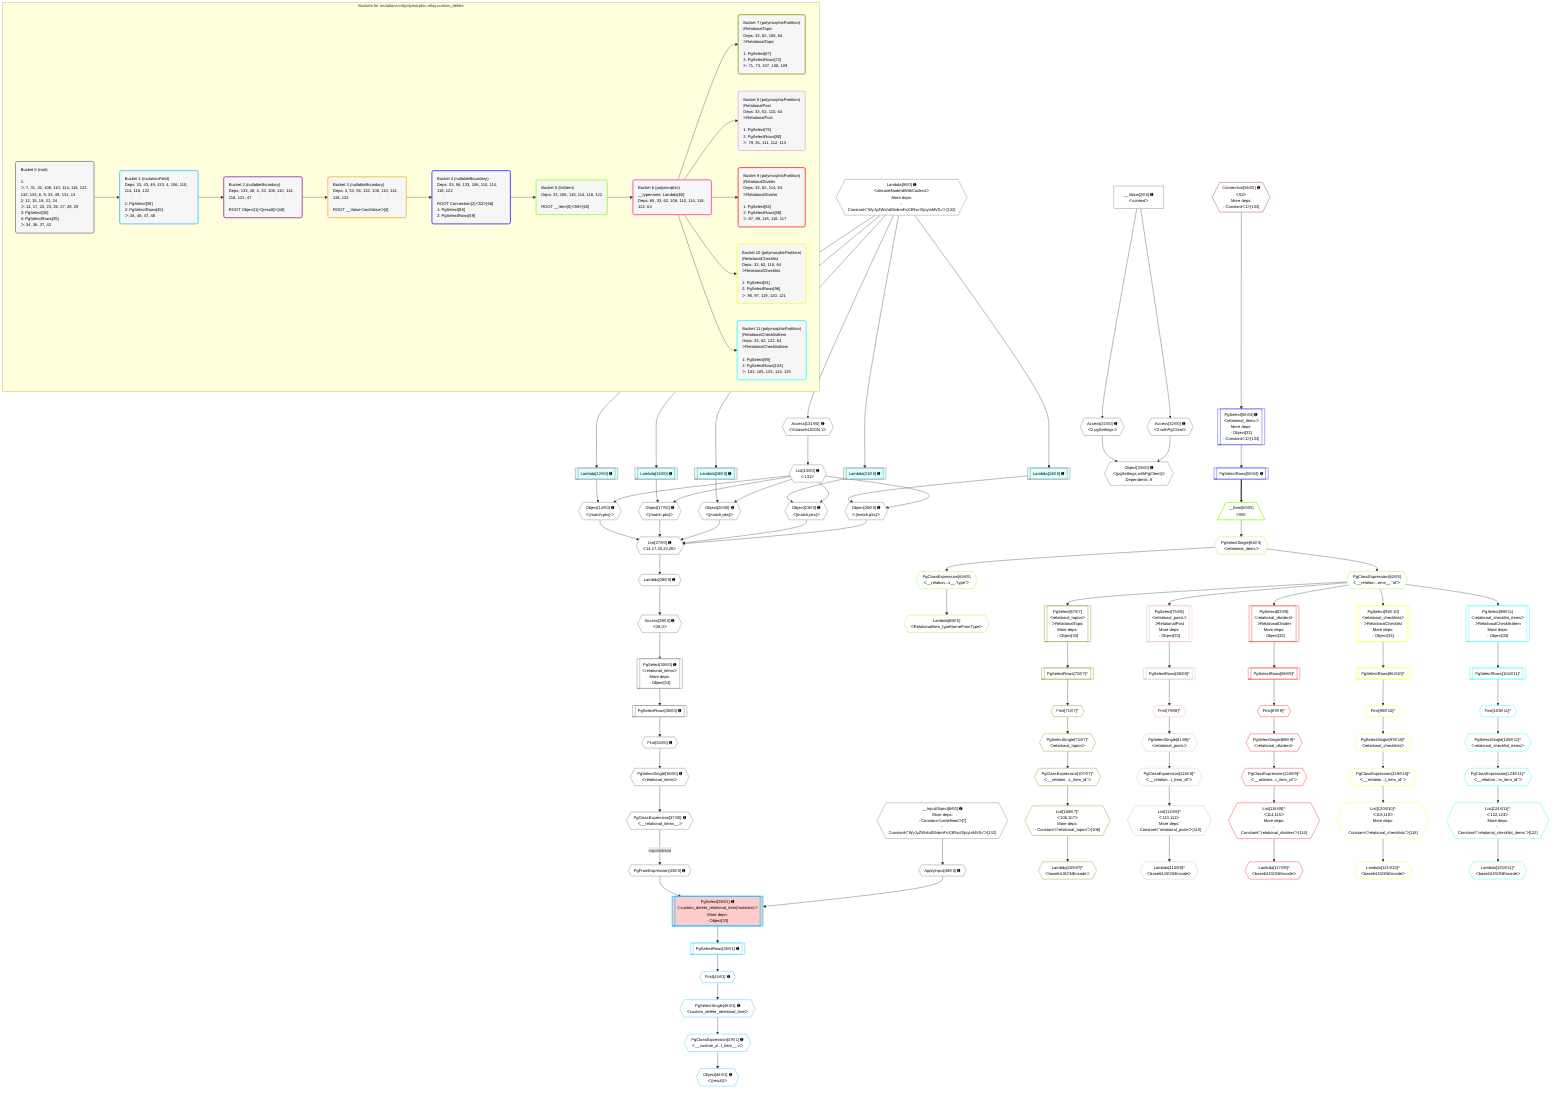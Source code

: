 %%{init: {'themeVariables': { 'fontSize': '12px'}}}%%
graph TD
    classDef path fill:#eee,stroke:#000,color:#000
    classDef plan fill:#fff,stroke-width:1px,color:#000
    classDef itemplan fill:#fff,stroke-width:2px,color:#000
    classDef unbatchedplan fill:#dff,stroke-width:1px,color:#000
    classDef sideeffectplan fill:#fcc,stroke-width:2px,color:#000
    classDef bucket fill:#f6f6f6,color:#000,stroke-width:2px,text-align:left

    subgraph "Buckets for mutations/v4/polymorphic.relay.custom_delete"
    Bucket0("Bucket 0 (root)<br /><br />1: <br />ᐳ: 7, 31, 32, 106, 110, 114, 118, 122, 132, 133, 6, 9, 33, 49, 131, 13<br />2: 12, 15, 18, 21, 24<br />ᐳ: 14, 17, 20, 23, 26, 27, 28, 29<br />3: PgSelect[30]<br />4: PgSelectRows[35]<br />ᐳ: 34, 36, 37, 43"):::bucket
    Bucket1("Bucket 1 (mutationField)<br />Deps: 33, 43, 49, 133, 4, 106, 110, 114, 118, 122<br /><br />1: PgSelect[39]<br />2: PgSelectRows[45]<br />ᐳ: 44, 46, 47, 48"):::bucket
    Bucket2("Bucket 2 (nullableBoundary)<br />Deps: 133, 48, 4, 33, 106, 110, 114, 118, 122, 47<br /><br />ROOT Object{1}ᐸ{result}ᐳ[48]"):::bucket
    Bucket3("Bucket 3 (nullableBoundary)<br />Deps: 4, 33, 56, 133, 106, 110, 114, 118, 122<br /><br />ROOT __ValueᐸrootValueᐳ[4]"):::bucket
    Bucket4("Bucket 4 (nullableBoundary)<br />Deps: 33, 56, 133, 106, 110, 114, 118, 122<br /><br />ROOT Connection{2}ᐸ52ᐳ[56]<br />1: PgSelect[58]<br />2: PgSelectRows[59]"):::bucket
    Bucket5("Bucket 5 (listItem)<br />Deps: 33, 106, 110, 114, 118, 122<br /><br />ROOT __Item{5}ᐸ59ᐳ[60]"):::bucket
    Bucket6("Bucket 6 (polymorphic)<br />__typename: Lambda[65]<br />Deps: 65, 33, 62, 106, 110, 114, 118, 122, 64"):::bucket
    Bucket7("Bucket 7 (polymorphicPartition)<br />|RelationalTopic<br />Deps: 33, 62, 106, 64<br />ᐳRelationalTopic<br /><br />1: PgSelect[67]<br />2: PgSelectRows[72]<br />ᐳ: 71, 73, 107, 108, 109"):::bucket
    Bucket8("Bucket 8 (polymorphicPartition)<br />|RelationalPost<br />Deps: 33, 62, 110, 64<br />ᐳRelationalPost<br /><br />1: PgSelect[75]<br />2: PgSelectRows[80]<br />ᐳ: 79, 81, 111, 112, 113"):::bucket
    Bucket9("Bucket 9 (polymorphicPartition)<br />|RelationalDivider<br />Deps: 33, 62, 114, 64<br />ᐳRelationalDivider<br /><br />1: PgSelect[83]<br />2: PgSelectRows[88]<br />ᐳ: 87, 89, 115, 116, 117"):::bucket
    Bucket10("Bucket 10 (polymorphicPartition)<br />|RelationalChecklist<br />Deps: 33, 62, 118, 64<br />ᐳRelationalChecklist<br /><br />1: PgSelect[91]<br />2: PgSelectRows[96]<br />ᐳ: 95, 97, 119, 120, 121"):::bucket
    Bucket11("Bucket 11 (polymorphicPartition)<br />|RelationalChecklistItem<br />Deps: 33, 62, 122, 64<br />ᐳRelationalChecklistItem<br /><br />1: PgSelect[99]<br />2: PgSelectRows[104]<br />ᐳ: 103, 105, 123, 124, 125"):::bucket
    end
    Bucket0 --> Bucket1
    Bucket1 --> Bucket2
    Bucket2 --> Bucket3
    Bucket3 --> Bucket4
    Bucket4 --> Bucket5
    Bucket5 --> Bucket6
    Bucket6 --> Bucket7 & Bucket8 & Bucket9 & Bucket10 & Bucket11

    %% plan dependencies
    List27{{"List[27∈0] ➊<br />ᐸ14,17,20,23,26ᐳ"}}:::plan
    Object14{{"Object[14∈0] ➊<br />ᐸ{match,pks}ᐳ"}}:::plan
    Object17{{"Object[17∈0] ➊<br />ᐸ{match,pks}ᐳ"}}:::plan
    Object20{{"Object[20∈0] ➊<br />ᐸ{match,pks}ᐳ"}}:::plan
    Object23{{"Object[23∈0] ➊<br />ᐸ{match,pks}ᐳ"}}:::plan
    Object26{{"Object[26∈0] ➊<br />ᐸ{match,pks}ᐳ"}}:::plan
    Object14 & Object17 & Object20 & Object23 & Object26 --> List27
    __InputObject6{{"__InputObject[6∈0] ➊<br />More deps:<br />- Constantᐸundefinedᐳ[7]<br />- Constantᐸ'WyJyZWxhdGlvbmFsX3RvcGljcyIsMV0='ᐳ[132]"}}:::plan
    Lambda12[["Lambda[12∈0] ➊"]]:::unbatchedplan
    List13{{"List[13∈0] ➊<br />ᐸ131ᐳ"}}:::plan
    Lambda12 & List13 --> Object14
    Lambda15[["Lambda[15∈0] ➊"]]:::unbatchedplan
    Lambda15 & List13 --> Object17
    Lambda18[["Lambda[18∈0] ➊"]]:::unbatchedplan
    Lambda18 & List13 --> Object20
    Lambda21[["Lambda[21∈0] ➊"]]:::unbatchedplan
    Lambda21 & List13 --> Object23
    Lambda24[["Lambda[24∈0] ➊"]]:::unbatchedplan
    Lambda24 & List13 --> Object26
    PgSelect30[["PgSelect[30∈0] ➊<br />ᐸrelational_itemsᐳ<br />More deps:<br />- Object[33]"]]:::plan
    Access29{{"Access[29∈0] ➊<br />ᐸ28.0ᐳ"}}:::plan
    Access29 --> PgSelect30
    Object33{{"Object[33∈0] ➊<br />ᐸ{pgSettings,withPgClient}ᐳ<br />Dependents: 8"}}:::plan
    Access31{{"Access[31∈0] ➊<br />ᐸ2.pgSettingsᐳ"}}:::plan
    Access32{{"Access[32∈0] ➊<br />ᐸ2.withPgClientᐳ"}}:::plan
    Access31 & Access32 --> Object33
    Lambda9{{"Lambda[9∈0] ➊<br />ᐸdecodeNodeIdWithCodecsᐳ<br />More deps:<br />- Constantᐸ'WyJyZWxhdGlvbmFsX3RvcGljcyIsMV0='ᐳ[132]"}}:::plan
    Lambda9 --> Lambda12
    Access131{{"Access[131∈0] ➊<br />ᐸ9.base64JSON.1ᐳ"}}:::plan
    Access131 --> List13
    Lambda9 --> Lambda15
    Lambda9 --> Lambda18
    Lambda9 --> Lambda21
    Lambda9 --> Lambda24
    Lambda28{{"Lambda[28∈0] ➊"}}:::plan
    List27 --> Lambda28
    Lambda28 --> Access29
    __Value2["__Value[2∈0] ➊<br />ᐸcontextᐳ"]:::plan
    __Value2 --> Access31
    __Value2 --> Access32
    First34{{"First[34∈0] ➊"}}:::plan
    PgSelectRows35[["PgSelectRows[35∈0] ➊"]]:::plan
    PgSelectRows35 --> First34
    PgSelect30 --> PgSelectRows35
    PgSelectSingle36{{"PgSelectSingle[36∈0] ➊<br />ᐸrelational_itemsᐳ"}}:::plan
    First34 --> PgSelectSingle36
    PgClassExpression37{{"PgClassExpression[37∈0] ➊<br />ᐸ__relational_items__ᐳ"}}:::plan
    PgSelectSingle36 --> PgClassExpression37
    PgFromExpression43{{"PgFromExpression[43∈0] ➊"}}:::plan
    PgClassExpression37 -->|trapInhibited| PgFromExpression43
    ApplyInput49{{"ApplyInput[49∈0] ➊"}}:::plan
    __InputObject6 --> ApplyInput49
    Lambda9 --> Access131
    PgSelect39[["PgSelect[39∈1] ➊<br />ᐸcustom_delete_relational_item(mutation)ᐳ<br />More deps:<br />- Object[33]"]]:::sideeffectplan
    PgFromExpression43 & ApplyInput49 --> PgSelect39
    First44{{"First[44∈1] ➊"}}:::plan
    PgSelectRows45[["PgSelectRows[45∈1] ➊"]]:::plan
    PgSelectRows45 --> First44
    PgSelect39 --> PgSelectRows45
    PgSelectSingle46{{"PgSelectSingle[46∈1] ➊<br />ᐸcustom_delete_relational_itemᐳ"}}:::plan
    First44 --> PgSelectSingle46
    PgClassExpression47{{"PgClassExpression[47∈1] ➊<br />ᐸ__custom_d...l_item__.vᐳ"}}:::plan
    PgSelectSingle46 --> PgClassExpression47
    Object48{{"Object[48∈1] ➊<br />ᐸ{result}ᐳ"}}:::plan
    PgClassExpression47 --> Object48
    Connection56{{"Connection[56∈2] ➊<br />ᐸ52ᐳ<br />More deps:<br />- Constantᐸ1ᐳ[133]"}}:::plan
    PgSelect58[["PgSelect[58∈4] ➊<br />ᐸrelational_itemsᐳ<br />More deps:<br />- Object[33]<br />- Constantᐸ1ᐳ[133]"]]:::plan
    Connection56 --> PgSelect58
    PgSelectRows59[["PgSelectRows[59∈4] ➊"]]:::plan
    PgSelect58 --> PgSelectRows59
    __Item60[/"__Item[60∈5]<br />ᐸ59ᐳ"\]:::itemplan
    PgSelectRows59 ==> __Item60
    PgSelectSingle61{{"PgSelectSingle[61∈5]<br />ᐸrelational_itemsᐳ"}}:::plan
    __Item60 --> PgSelectSingle61
    PgClassExpression62{{"PgClassExpression[62∈5]<br />ᐸ__relation...ems__.”id”ᐳ"}}:::plan
    PgSelectSingle61 --> PgClassExpression62
    PgClassExpression64{{"PgClassExpression[64∈5]<br />ᐸ__relation...s__.”type”ᐳ"}}:::plan
    PgSelectSingle61 --> PgClassExpression64
    Lambda65{{"Lambda[65∈5]<br />ᐸRelationalItem_typeNameFromTypeᐳ"}}:::plan
    PgClassExpression64 --> Lambda65
    PgSelect67[["PgSelect[67∈7]<br />ᐸrelational_topicsᐳ<br />ᐳRelationalTopic<br />More deps:<br />- Object[33]"]]:::plan
    PgClassExpression62 --> PgSelect67
    List108{{"List[108∈7]^<br />ᐸ106,107ᐳ<br />More deps:<br />- Constantᐸ'relational_topics'ᐳ[106]"}}:::plan
    PgClassExpression107{{"PgClassExpression[107∈7]^<br />ᐸ__relation...c_item_id”ᐳ"}}:::plan
    PgClassExpression107 --> List108
    First71{{"First[71∈7]^"}}:::plan
    PgSelectRows72[["PgSelectRows[72∈7]^"]]:::plan
    PgSelectRows72 --> First71
    PgSelect67 --> PgSelectRows72
    PgSelectSingle73{{"PgSelectSingle[73∈7]^<br />ᐸrelational_topicsᐳ"}}:::plan
    First71 --> PgSelectSingle73
    PgSelectSingle73 --> PgClassExpression107
    Lambda109{{"Lambda[109∈7]^<br />ᐸbase64JSONEncodeᐳ"}}:::plan
    List108 --> Lambda109
    PgSelect75[["PgSelect[75∈8]<br />ᐸrelational_postsᐳ<br />ᐳRelationalPost<br />More deps:<br />- Object[33]"]]:::plan
    PgClassExpression62 --> PgSelect75
    List112{{"List[112∈8]^<br />ᐸ110,111ᐳ<br />More deps:<br />- Constantᐸ'relational_posts'ᐳ[110]"}}:::plan
    PgClassExpression111{{"PgClassExpression[111∈8]^<br />ᐸ__relation...t_item_id”ᐳ"}}:::plan
    PgClassExpression111 --> List112
    First79{{"First[79∈8]^"}}:::plan
    PgSelectRows80[["PgSelectRows[80∈8]^"]]:::plan
    PgSelectRows80 --> First79
    PgSelect75 --> PgSelectRows80
    PgSelectSingle81{{"PgSelectSingle[81∈8]^<br />ᐸrelational_postsᐳ"}}:::plan
    First79 --> PgSelectSingle81
    PgSelectSingle81 --> PgClassExpression111
    Lambda113{{"Lambda[113∈8]^<br />ᐸbase64JSONEncodeᐳ"}}:::plan
    List112 --> Lambda113
    PgSelect83[["PgSelect[83∈9]<br />ᐸrelational_dividersᐳ<br />ᐳRelationalDivider<br />More deps:<br />- Object[33]"]]:::plan
    PgClassExpression62 --> PgSelect83
    List116{{"List[116∈9]^<br />ᐸ114,115ᐳ<br />More deps:<br />- Constantᐸ'relational_dividers'ᐳ[114]"}}:::plan
    PgClassExpression115{{"PgClassExpression[115∈9]^<br />ᐸ__relation...r_item_id”ᐳ"}}:::plan
    PgClassExpression115 --> List116
    First87{{"First[87∈9]^"}}:::plan
    PgSelectRows88[["PgSelectRows[88∈9]^"]]:::plan
    PgSelectRows88 --> First87
    PgSelect83 --> PgSelectRows88
    PgSelectSingle89{{"PgSelectSingle[89∈9]^<br />ᐸrelational_dividersᐳ"}}:::plan
    First87 --> PgSelectSingle89
    PgSelectSingle89 --> PgClassExpression115
    Lambda117{{"Lambda[117∈9]^<br />ᐸbase64JSONEncodeᐳ"}}:::plan
    List116 --> Lambda117
    PgSelect91[["PgSelect[91∈10]<br />ᐸrelational_checklistsᐳ<br />ᐳRelationalChecklist<br />More deps:<br />- Object[33]"]]:::plan
    PgClassExpression62 --> PgSelect91
    List120{{"List[120∈10]^<br />ᐸ118,119ᐳ<br />More deps:<br />- Constantᐸ'relational_checklists'ᐳ[118]"}}:::plan
    PgClassExpression119{{"PgClassExpression[119∈10]^<br />ᐸ__relation...t_item_id”ᐳ"}}:::plan
    PgClassExpression119 --> List120
    First95{{"First[95∈10]^"}}:::plan
    PgSelectRows96[["PgSelectRows[96∈10]^"]]:::plan
    PgSelectRows96 --> First95
    PgSelect91 --> PgSelectRows96
    PgSelectSingle97{{"PgSelectSingle[97∈10]^<br />ᐸrelational_checklistsᐳ"}}:::plan
    First95 --> PgSelectSingle97
    PgSelectSingle97 --> PgClassExpression119
    Lambda121{{"Lambda[121∈10]^<br />ᐸbase64JSONEncodeᐳ"}}:::plan
    List120 --> Lambda121
    PgSelect99[["PgSelect[99∈11]<br />ᐸrelational_checklist_itemsᐳ<br />ᐳRelationalChecklistItem<br />More deps:<br />- Object[33]"]]:::plan
    PgClassExpression62 --> PgSelect99
    List124{{"List[124∈11]^<br />ᐸ122,123ᐳ<br />More deps:<br />- Constantᐸ'relational_checklist_items'ᐳ[122]"}}:::plan
    PgClassExpression123{{"PgClassExpression[123∈11]^<br />ᐸ__relation...m_item_id”ᐳ"}}:::plan
    PgClassExpression123 --> List124
    First103{{"First[103∈11]^"}}:::plan
    PgSelectRows104[["PgSelectRows[104∈11]^"]]:::plan
    PgSelectRows104 --> First103
    PgSelect99 --> PgSelectRows104
    PgSelectSingle105{{"PgSelectSingle[105∈11]^<br />ᐸrelational_checklist_itemsᐳ"}}:::plan
    First103 --> PgSelectSingle105
    PgSelectSingle105 --> PgClassExpression123
    Lambda125{{"Lambda[125∈11]^<br />ᐸbase64JSONEncodeᐳ"}}:::plan
    List124 --> Lambda125

    %% define steps
    classDef bucket0 stroke:#696969
    class Bucket0,__Value2,__InputObject6,Lambda9,Lambda12,List13,Object14,Lambda15,Object17,Lambda18,Object20,Lambda21,Object23,Lambda24,Object26,List27,Lambda28,Access29,PgSelect30,Access31,Access32,Object33,First34,PgSelectRows35,PgSelectSingle36,PgClassExpression37,PgFromExpression43,ApplyInput49,Access131 bucket0
    classDef bucket1 stroke:#00bfff
    class Bucket1,PgSelect39,First44,PgSelectRows45,PgSelectSingle46,PgClassExpression47,Object48 bucket1
    classDef bucket2 stroke:#7f007f
    class Bucket2,Connection56 bucket2
    classDef bucket3 stroke:#ffa500
    class Bucket3 bucket3
    classDef bucket4 stroke:#0000ff
    class Bucket4,PgSelect58,PgSelectRows59 bucket4
    classDef bucket5 stroke:#7fff00
    class Bucket5,__Item60,PgSelectSingle61,PgClassExpression62,PgClassExpression64,Lambda65 bucket5
    classDef bucket6 stroke:#ff1493
    class Bucket6 bucket6
    classDef bucket7 stroke:#808000
    class Bucket7,PgSelect67,First71,PgSelectRows72,PgSelectSingle73,PgClassExpression107,List108,Lambda109 bucket7
    classDef bucket8 stroke:#dda0dd
    class Bucket8,PgSelect75,First79,PgSelectRows80,PgSelectSingle81,PgClassExpression111,List112,Lambda113 bucket8
    classDef bucket9 stroke:#ff0000
    class Bucket9,PgSelect83,First87,PgSelectRows88,PgSelectSingle89,PgClassExpression115,List116,Lambda117 bucket9
    classDef bucket10 stroke:#ffff00
    class Bucket10,PgSelect91,First95,PgSelectRows96,PgSelectSingle97,PgClassExpression119,List120,Lambda121 bucket10
    classDef bucket11 stroke:#00ffff
    class Bucket11,PgSelect99,First103,PgSelectRows104,PgSelectSingle105,PgClassExpression123,List124,Lambda125 bucket11